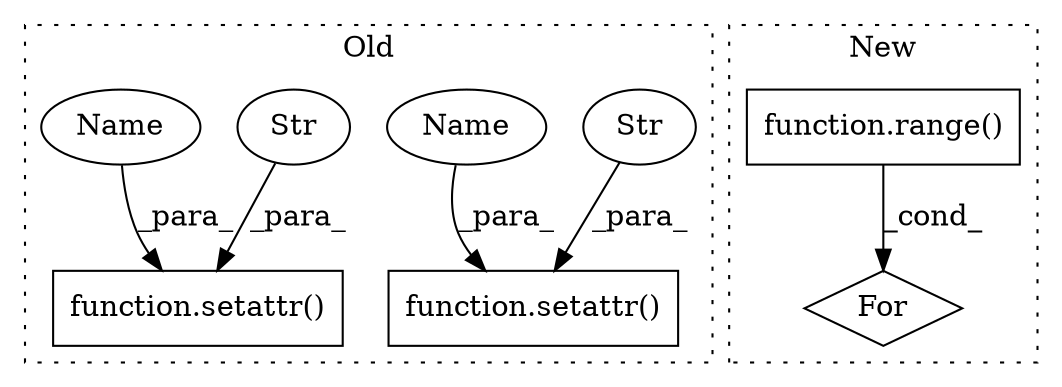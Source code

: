 digraph G {
subgraph cluster0 {
1 [label="function.setattr()" a="75" s="1325,1367" l="8,1" shape="box"];
3 [label="Str" a="66" s="1341" l="12" shape="ellipse"];
4 [label="function.setattr()" a="75" s="1377,1418" l="8,1" shape="box"];
5 [label="Str" a="66" s="1393" l="12" shape="ellipse"];
7 [label="Name" a="87" s="1385" l="6" shape="ellipse"];
8 [label="Name" a="87" s="1333" l="6" shape="ellipse"];
label = "Old";
style="dotted";
}
subgraph cluster1 {
2 [label="function.range()" a="75" s="640,659" l="6,1" shape="box"];
6 [label="For" a="107" s="631,660" l="4,14" shape="diamond"];
label = "New";
style="dotted";
}
2 -> 6 [label="_cond_"];
3 -> 1 [label="_para_"];
5 -> 4 [label="_para_"];
7 -> 4 [label="_para_"];
8 -> 1 [label="_para_"];
}